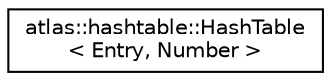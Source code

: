 digraph "Graphical Class Hierarchy"
{
  edge [fontname="Helvetica",fontsize="10",labelfontname="Helvetica",labelfontsize="10"];
  node [fontname="Helvetica",fontsize="10",shape=record];
  rankdir="LR";
  Node1 [label="atlas::hashtable::HashTable\l\< Entry, Number \>",height=0.2,width=0.4,color="black", fillcolor="white", style="filled",URL="$classatlas_1_1hashtable_1_1HashTable.html"];
}
